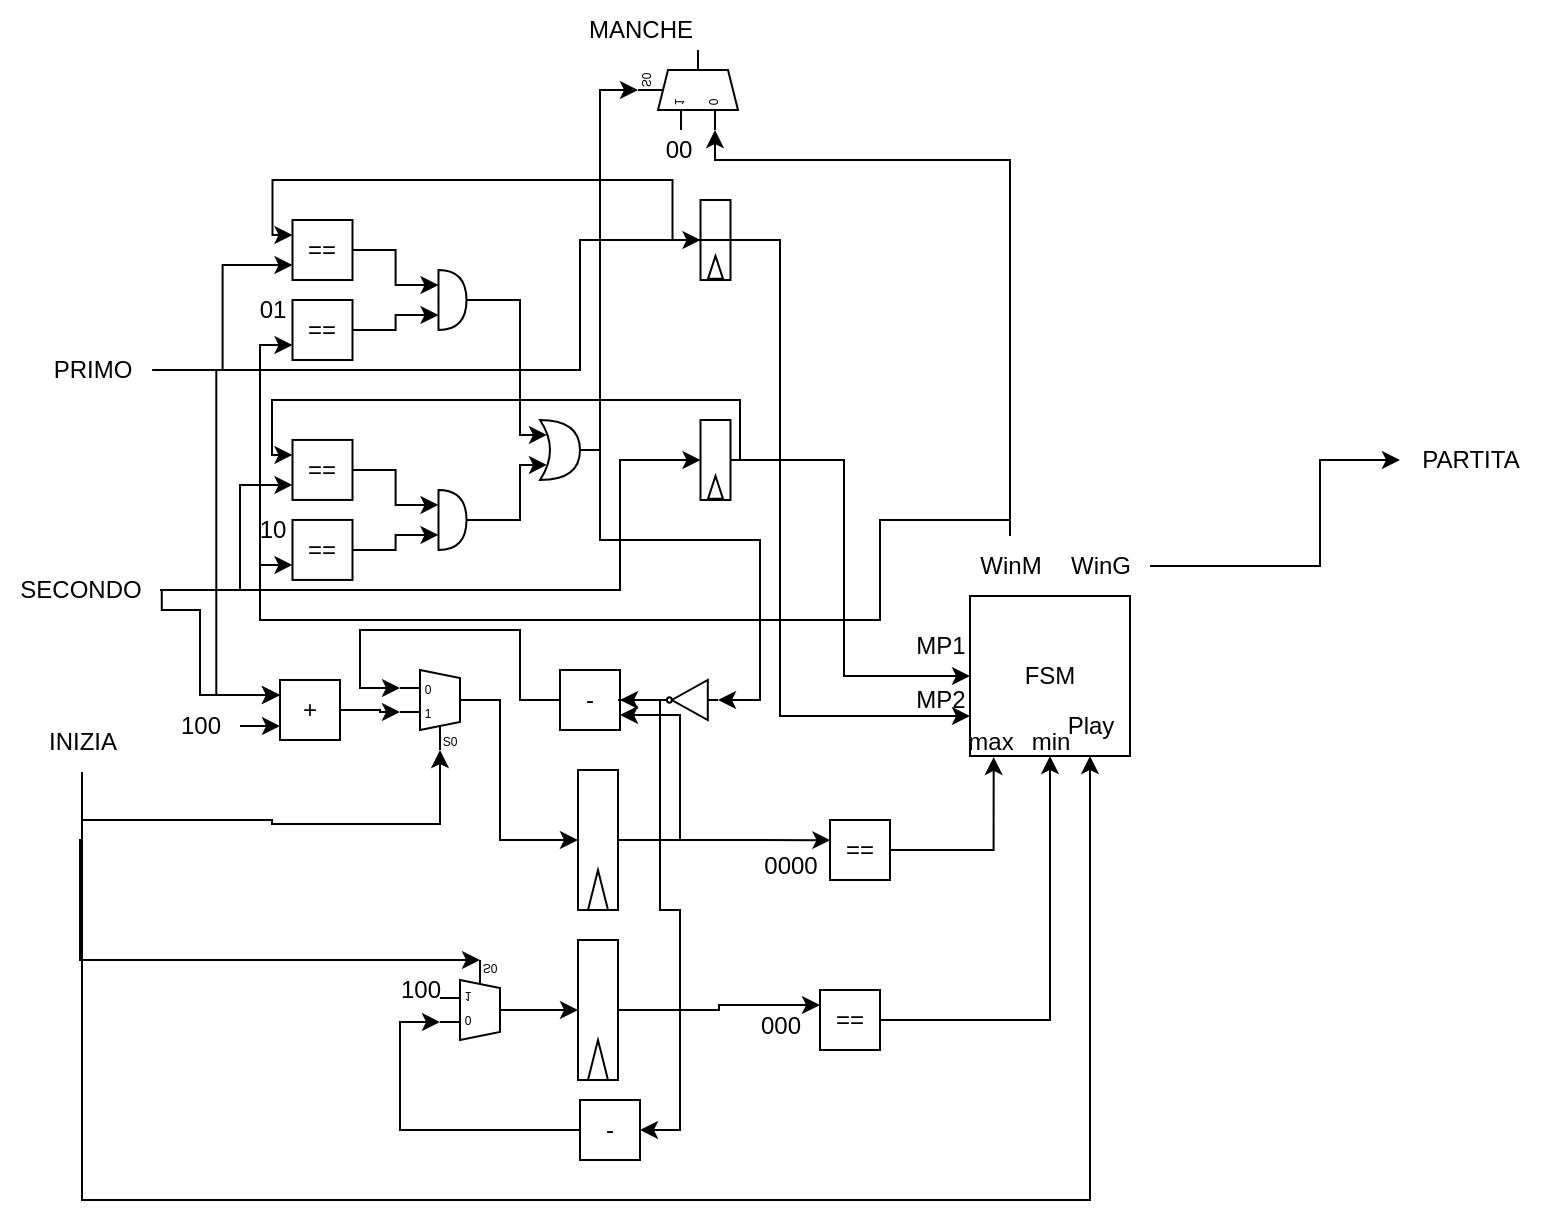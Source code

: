 <mxfile version="23.0.2" type="device">
  <diagram name="Page-1" id="hSZAetTDPi6Qr5ROreP3">
    <mxGraphModel dx="1290" dy="1679" grid="1" gridSize="10" guides="1" tooltips="1" connect="1" arrows="1" fold="1" page="1" pageScale="1" pageWidth="850" pageHeight="1100" math="0" shadow="0">
      <root>
        <mxCell id="0" />
        <mxCell id="1" parent="0" />
        <mxCell id="OSPDqyf8ThntLsDAShfc-1" value="FSM" style="whiteSpace=wrap;html=1;aspect=fixed;" vertex="1" parent="1">
          <mxGeometry x="495" y="238" width="80" height="80" as="geometry" />
        </mxCell>
        <mxCell id="OSPDqyf8ThntLsDAShfc-113" style="edgeStyle=orthogonalEdgeStyle;rounded=0;orthogonalLoop=1;jettySize=auto;html=1;entryX=0.75;entryY=1;entryDx=0;entryDy=0;" edge="1" parent="1" source="OSPDqyf8ThntLsDAShfc-9" target="OSPDqyf8ThntLsDAShfc-1">
          <mxGeometry relative="1" as="geometry">
            <mxPoint x="480" y="340" as="targetPoint" />
            <Array as="points">
              <mxPoint x="51" y="540" />
              <mxPoint x="555" y="540" />
            </Array>
          </mxGeometry>
        </mxCell>
        <mxCell id="OSPDqyf8ThntLsDAShfc-136" style="edgeStyle=orthogonalEdgeStyle;rounded=0;orthogonalLoop=1;jettySize=auto;html=1;entryX=0.25;entryY=1;entryDx=10;entryDy=0;entryPerimeter=0;" edge="1" parent="1" source="OSPDqyf8ThntLsDAShfc-9" target="OSPDqyf8ThntLsDAShfc-137">
          <mxGeometry relative="1" as="geometry">
            <mxPoint x="240" y="415" as="targetPoint" />
            <Array as="points">
              <mxPoint x="51" y="360" />
              <mxPoint x="50" y="360" />
              <mxPoint x="50" y="420" />
            </Array>
          </mxGeometry>
        </mxCell>
        <mxCell id="OSPDqyf8ThntLsDAShfc-9" value="INIZIA" style="text;html=1;align=center;verticalAlign=middle;resizable=0;points=[];autosize=1;strokeColor=none;fillColor=none;" vertex="1" parent="1">
          <mxGeometry x="21" y="296" width="60" height="30" as="geometry" />
        </mxCell>
        <mxCell id="OSPDqyf8ThntLsDAShfc-15" value="PARTITA" style="text;html=1;align=center;verticalAlign=middle;resizable=0;points=[];autosize=1;strokeColor=none;fillColor=none;" vertex="1" parent="1">
          <mxGeometry x="710" y="155" width="70" height="30" as="geometry" />
        </mxCell>
        <mxCell id="OSPDqyf8ThntLsDAShfc-24" value="" style="group;rotation=-90;" vertex="1" connectable="0" parent="1">
          <mxGeometry x="274" y="350" width="70" height="20" as="geometry" />
        </mxCell>
        <mxCell id="OSPDqyf8ThntLsDAShfc-22" value="" style="rounded=0;whiteSpace=wrap;html=1;rotation=-90;" vertex="1" parent="OSPDqyf8ThntLsDAShfc-24">
          <mxGeometry width="70" height="20" as="geometry" />
        </mxCell>
        <mxCell id="OSPDqyf8ThntLsDAShfc-23" value="" style="triangle;whiteSpace=wrap;html=1;rotation=-90;" vertex="1" parent="OSPDqyf8ThntLsDAShfc-24">
          <mxGeometry x="25" y="30" width="20" height="10" as="geometry" />
        </mxCell>
        <mxCell id="OSPDqyf8ThntLsDAShfc-52" style="edgeStyle=orthogonalEdgeStyle;rounded=0;orthogonalLoop=1;jettySize=auto;html=1;exitX=1;exitY=0.5;exitDx=0;exitDy=-5;exitPerimeter=0;entryX=0.5;entryY=0;entryDx=0;entryDy=0;" edge="1" parent="1" source="OSPDqyf8ThntLsDAShfc-53" target="OSPDqyf8ThntLsDAShfc-22">
          <mxGeometry relative="1" as="geometry">
            <mxPoint x="250" y="303.5" as="sourcePoint" />
            <Array as="points">
              <mxPoint x="260" y="290" />
              <mxPoint x="260" y="360" />
            </Array>
          </mxGeometry>
        </mxCell>
        <mxCell id="OSPDqyf8ThntLsDAShfc-35" value="+" style="whiteSpace=wrap;html=1;aspect=fixed;" vertex="1" parent="1">
          <mxGeometry x="150" y="280" width="30" height="30" as="geometry" />
        </mxCell>
        <mxCell id="OSPDqyf8ThntLsDAShfc-47" style="edgeStyle=orthogonalEdgeStyle;rounded=0;orthogonalLoop=1;jettySize=auto;html=1;entryX=0;entryY=0.25;entryDx=0;entryDy=0;exitX=1.011;exitY=0.513;exitDx=0;exitDy=0;exitPerimeter=0;" edge="1" parent="1" source="OSPDqyf8ThntLsDAShfc-41" target="OSPDqyf8ThntLsDAShfc-35">
          <mxGeometry relative="1" as="geometry">
            <Array as="points">
              <mxPoint x="91" y="245" />
              <mxPoint x="110" y="245" />
              <mxPoint x="110" y="288" />
            </Array>
          </mxGeometry>
        </mxCell>
        <mxCell id="OSPDqyf8ThntLsDAShfc-72" style="edgeStyle=orthogonalEdgeStyle;rounded=0;orthogonalLoop=1;jettySize=auto;html=1;entryX=0.5;entryY=0;entryDx=0;entryDy=0;" edge="1" parent="1" source="OSPDqyf8ThntLsDAShfc-41" target="OSPDqyf8ThntLsDAShfc-90">
          <mxGeometry relative="1" as="geometry">
            <mxPoint x="200.005" y="235" as="targetPoint" />
            <Array as="points">
              <mxPoint x="320" y="235" />
              <mxPoint x="320" y="170" />
            </Array>
          </mxGeometry>
        </mxCell>
        <mxCell id="OSPDqyf8ThntLsDAShfc-106" style="edgeStyle=orthogonalEdgeStyle;rounded=0;orthogonalLoop=1;jettySize=auto;html=1;entryX=0;entryY=0.75;entryDx=0;entryDy=0;" edge="1" parent="1" source="OSPDqyf8ThntLsDAShfc-41" target="OSPDqyf8ThntLsDAShfc-93">
          <mxGeometry relative="1" as="geometry">
            <Array as="points">
              <mxPoint x="130" y="235" />
              <mxPoint x="130" y="183" />
            </Array>
          </mxGeometry>
        </mxCell>
        <mxCell id="OSPDqyf8ThntLsDAShfc-41" value="SECONDO" style="text;html=1;align=center;verticalAlign=middle;resizable=0;points=[];autosize=1;strokeColor=none;fillColor=none;" vertex="1" parent="1">
          <mxGeometry x="10" y="220" width="80" height="30" as="geometry" />
        </mxCell>
        <mxCell id="OSPDqyf8ThntLsDAShfc-44" style="edgeStyle=orthogonalEdgeStyle;rounded=0;orthogonalLoop=1;jettySize=auto;html=1;entryX=0;entryY=0.25;entryDx=0;entryDy=0;" edge="1" parent="1" source="OSPDqyf8ThntLsDAShfc-42" target="OSPDqyf8ThntLsDAShfc-35">
          <mxGeometry relative="1" as="geometry" />
        </mxCell>
        <mxCell id="OSPDqyf8ThntLsDAShfc-71" style="edgeStyle=orthogonalEdgeStyle;rounded=0;orthogonalLoop=1;jettySize=auto;html=1;entryX=0;entryY=0.75;entryDx=0;entryDy=0;" edge="1" parent="1" source="OSPDqyf8ThntLsDAShfc-42" target="OSPDqyf8ThntLsDAShfc-75">
          <mxGeometry relative="1" as="geometry">
            <mxPoint x="176.25" y="115" as="targetPoint" />
          </mxGeometry>
        </mxCell>
        <mxCell id="OSPDqyf8ThntLsDAShfc-86" style="edgeStyle=orthogonalEdgeStyle;rounded=0;orthogonalLoop=1;jettySize=auto;html=1;entryX=0.5;entryY=0;entryDx=0;entryDy=0;" edge="1" parent="1" source="OSPDqyf8ThntLsDAShfc-42" target="OSPDqyf8ThntLsDAShfc-65">
          <mxGeometry relative="1" as="geometry">
            <Array as="points">
              <mxPoint x="300" y="125" />
              <mxPoint x="300" y="60" />
            </Array>
          </mxGeometry>
        </mxCell>
        <mxCell id="OSPDqyf8ThntLsDAShfc-42" value="PRIMO" style="text;html=1;align=center;verticalAlign=middle;resizable=0;points=[];autosize=1;strokeColor=none;fillColor=none;" vertex="1" parent="1">
          <mxGeometry x="26.25" y="110" width="60" height="30" as="geometry" />
        </mxCell>
        <mxCell id="OSPDqyf8ThntLsDAShfc-48" style="edgeStyle=orthogonalEdgeStyle;rounded=0;orthogonalLoop=1;jettySize=auto;html=1;entryX=0.25;entryY=1;entryDx=10;entryDy=0;entryPerimeter=0;" edge="1" parent="1" source="OSPDqyf8ThntLsDAShfc-9" target="OSPDqyf8ThntLsDAShfc-53">
          <mxGeometry relative="1" as="geometry">
            <mxPoint x="230" y="325" as="targetPoint" />
            <Array as="points">
              <mxPoint x="51" y="350" />
              <mxPoint x="146" y="350" />
              <mxPoint x="146" y="352" />
              <mxPoint x="230" y="352" />
            </Array>
          </mxGeometry>
        </mxCell>
        <mxCell id="OSPDqyf8ThntLsDAShfc-50" style="edgeStyle=orthogonalEdgeStyle;rounded=0;orthogonalLoop=1;jettySize=auto;html=1;entryX=0;entryY=0.75;entryDx=0;entryDy=0;" edge="1" parent="1" source="OSPDqyf8ThntLsDAShfc-49" target="OSPDqyf8ThntLsDAShfc-35">
          <mxGeometry relative="1" as="geometry" />
        </mxCell>
        <mxCell id="OSPDqyf8ThntLsDAShfc-49" value="100" style="text;html=1;align=center;verticalAlign=middle;resizable=0;points=[];autosize=1;strokeColor=none;fillColor=none;" vertex="1" parent="1">
          <mxGeometry x="90" y="288" width="40" height="30" as="geometry" />
        </mxCell>
        <mxCell id="OSPDqyf8ThntLsDAShfc-51" style="edgeStyle=orthogonalEdgeStyle;rounded=0;orthogonalLoop=1;jettySize=auto;html=1;entryX=0;entryY=0.45;entryDx=0;entryDy=3;entryPerimeter=0;" edge="1" parent="1" source="OSPDqyf8ThntLsDAShfc-35" target="OSPDqyf8ThntLsDAShfc-53">
          <mxGeometry relative="1" as="geometry">
            <mxPoint x="210" y="295" as="targetPoint" />
          </mxGeometry>
        </mxCell>
        <mxCell id="OSPDqyf8ThntLsDAShfc-53" value="" style="shadow=0;dashed=0;align=center;html=1;strokeWidth=1;shape=mxgraph.electrical.abstract.mux2;whiteSpace=wrap;" vertex="1" parent="1">
          <mxGeometry x="210" y="275" width="40" height="40" as="geometry" />
        </mxCell>
        <mxCell id="OSPDqyf8ThntLsDAShfc-64" value="" style="group" vertex="1" connectable="0" parent="1">
          <mxGeometry x="360.255" y="40" width="29.995" height="40" as="geometry" />
        </mxCell>
        <mxCell id="OSPDqyf8ThntLsDAShfc-65" value="" style="rounded=0;whiteSpace=wrap;html=1;rotation=-90;" vertex="1" parent="OSPDqyf8ThntLsDAShfc-64">
          <mxGeometry x="-12.5" y="12.5" width="40" height="15" as="geometry" />
        </mxCell>
        <mxCell id="OSPDqyf8ThntLsDAShfc-66" value="" style="triangle;whiteSpace=wrap;html=1;rotation=-90;" vertex="1" parent="OSPDqyf8ThntLsDAShfc-64">
          <mxGeometry x="1.786" y="29.95" width="11.429" height="7.5" as="geometry" />
        </mxCell>
        <mxCell id="OSPDqyf8ThntLsDAShfc-108" style="edgeStyle=orthogonalEdgeStyle;rounded=0;orthogonalLoop=1;jettySize=auto;html=1;entryX=0;entryY=0.75;entryDx=0;entryDy=0;" edge="1" parent="1" source="OSPDqyf8ThntLsDAShfc-69" target="OSPDqyf8ThntLsDAShfc-94">
          <mxGeometry relative="1" as="geometry">
            <mxPoint x="140" y="250" as="targetPoint" />
            <Array as="points">
              <mxPoint x="515" y="200" />
              <mxPoint x="450" y="200" />
              <mxPoint x="450" y="250" />
              <mxPoint x="140" y="250" />
              <mxPoint x="140" y="223" />
            </Array>
          </mxGeometry>
        </mxCell>
        <mxCell id="OSPDqyf8ThntLsDAShfc-109" style="edgeStyle=orthogonalEdgeStyle;rounded=0;orthogonalLoop=1;jettySize=auto;html=1;entryX=0;entryY=0.75;entryDx=0;entryDy=0;" edge="1" parent="1" source="OSPDqyf8ThntLsDAShfc-69" target="OSPDqyf8ThntLsDAShfc-76">
          <mxGeometry relative="1" as="geometry">
            <Array as="points">
              <mxPoint x="515" y="200" />
              <mxPoint x="450" y="200" />
              <mxPoint x="450" y="250" />
              <mxPoint x="140" y="250" />
              <mxPoint x="140" y="113" />
            </Array>
          </mxGeometry>
        </mxCell>
        <mxCell id="OSPDqyf8ThntLsDAShfc-160" style="edgeStyle=orthogonalEdgeStyle;rounded=0;orthogonalLoop=1;jettySize=auto;html=1;entryX=0;entryY=0.17;entryDx=0;entryDy=3;entryPerimeter=0;" edge="1" parent="1" source="OSPDqyf8ThntLsDAShfc-69" target="OSPDqyf8ThntLsDAShfc-84">
          <mxGeometry relative="1" as="geometry">
            <mxPoint x="515" y="25" as="targetPoint" />
            <Array as="points">
              <mxPoint x="515" y="20" />
              <mxPoint x="368" y="20" />
            </Array>
          </mxGeometry>
        </mxCell>
        <mxCell id="OSPDqyf8ThntLsDAShfc-69" value="WinM" style="text;html=1;align=center;verticalAlign=middle;resizable=0;points=[];autosize=1;strokeColor=none;fillColor=none;" vertex="1" parent="1">
          <mxGeometry x="490" y="208" width="50" height="30" as="geometry" />
        </mxCell>
        <mxCell id="OSPDqyf8ThntLsDAShfc-74" style="edgeStyle=orthogonalEdgeStyle;rounded=0;orthogonalLoop=1;jettySize=auto;html=1;entryX=0;entryY=0.25;entryDx=0;entryDy=0;exitX=0.5;exitY=1;exitDx=0;exitDy=0;" edge="1" parent="1" source="OSPDqyf8ThntLsDAShfc-65" target="OSPDqyf8ThntLsDAShfc-75">
          <mxGeometry relative="1" as="geometry">
            <mxPoint x="246.25" y="60" as="sourcePoint" />
            <mxPoint x="136.25" y="50" as="targetPoint" />
            <Array as="points">
              <mxPoint x="346.25" y="60" />
              <mxPoint x="346.25" y="30" />
              <mxPoint x="146.25" y="30" />
              <mxPoint x="146.25" y="58" />
            </Array>
          </mxGeometry>
        </mxCell>
        <mxCell id="OSPDqyf8ThntLsDAShfc-75" value="==" style="whiteSpace=wrap;html=1;aspect=fixed;" vertex="1" parent="1">
          <mxGeometry x="156.25" y="50" width="30" height="30" as="geometry" />
        </mxCell>
        <mxCell id="OSPDqyf8ThntLsDAShfc-76" value="==" style="whiteSpace=wrap;html=1;aspect=fixed;" vertex="1" parent="1">
          <mxGeometry x="156.25" y="90" width="30" height="30" as="geometry" />
        </mxCell>
        <mxCell id="OSPDqyf8ThntLsDAShfc-77" value="01&lt;br&gt;" style="text;html=1;align=center;verticalAlign=middle;resizable=0;points=[];autosize=1;strokeColor=none;fillColor=none;" vertex="1" parent="1">
          <mxGeometry x="126.25" y="80" width="40" height="30" as="geometry" />
        </mxCell>
        <mxCell id="OSPDqyf8ThntLsDAShfc-78" value="" style="shape=or;whiteSpace=wrap;html=1;" vertex="1" parent="1">
          <mxGeometry x="229.25" y="75" width="14" height="30" as="geometry" />
        </mxCell>
        <mxCell id="OSPDqyf8ThntLsDAShfc-79" style="edgeStyle=orthogonalEdgeStyle;rounded=0;orthogonalLoop=1;jettySize=auto;html=1;entryX=0;entryY=0.25;entryDx=0;entryDy=0;entryPerimeter=0;" edge="1" parent="1" source="OSPDqyf8ThntLsDAShfc-75" target="OSPDqyf8ThntLsDAShfc-78">
          <mxGeometry relative="1" as="geometry" />
        </mxCell>
        <mxCell id="OSPDqyf8ThntLsDAShfc-80" style="edgeStyle=orthogonalEdgeStyle;rounded=0;orthogonalLoop=1;jettySize=auto;html=1;entryX=0;entryY=0.75;entryDx=0;entryDy=0;entryPerimeter=0;" edge="1" parent="1" source="OSPDqyf8ThntLsDAShfc-76" target="OSPDqyf8ThntLsDAShfc-78">
          <mxGeometry relative="1" as="geometry" />
        </mxCell>
        <mxCell id="OSPDqyf8ThntLsDAShfc-83" value="MANCHE" style="text;html=1;align=center;verticalAlign=middle;resizable=0;points=[];autosize=1;strokeColor=none;fillColor=none;" vertex="1" parent="1">
          <mxGeometry x="290" y="-60" width="80" height="30" as="geometry" />
        </mxCell>
        <mxCell id="OSPDqyf8ThntLsDAShfc-84" value="" style="shadow=0;dashed=0;align=center;html=1;strokeWidth=1;shape=mxgraph.electrical.abstract.mux2;whiteSpace=wrap;rotation=-90;flipH=0;flipV=1;" vertex="1" parent="1">
          <mxGeometry x="334" y="-40" width="40" height="50" as="geometry" />
        </mxCell>
        <mxCell id="OSPDqyf8ThntLsDAShfc-85" value="00" style="text;html=1;align=center;verticalAlign=middle;resizable=0;points=[];autosize=1;strokeColor=none;fillColor=none;" vertex="1" parent="1">
          <mxGeometry x="329" width="40" height="30" as="geometry" />
        </mxCell>
        <mxCell id="OSPDqyf8ThntLsDAShfc-88" style="edgeStyle=orthogonalEdgeStyle;rounded=0;orthogonalLoop=1;jettySize=auto;html=1;entryX=0;entryY=0.75;entryDx=0;entryDy=0;" edge="1" parent="1" source="OSPDqyf8ThntLsDAShfc-65" target="OSPDqyf8ThntLsDAShfc-1">
          <mxGeometry relative="1" as="geometry">
            <mxPoint x="400" y="290" as="targetPoint" />
            <Array as="points">
              <mxPoint x="400" y="60" />
              <mxPoint x="400" y="298" />
            </Array>
          </mxGeometry>
        </mxCell>
        <mxCell id="OSPDqyf8ThntLsDAShfc-89" value="" style="group" vertex="1" connectable="0" parent="1">
          <mxGeometry x="360.255" y="150" width="29.995" height="40" as="geometry" />
        </mxCell>
        <mxCell id="OSPDqyf8ThntLsDAShfc-90" value="" style="rounded=0;whiteSpace=wrap;html=1;rotation=-90;" vertex="1" parent="OSPDqyf8ThntLsDAShfc-89">
          <mxGeometry x="-12.5" y="12.5" width="40" height="15" as="geometry" />
        </mxCell>
        <mxCell id="OSPDqyf8ThntLsDAShfc-91" value="" style="triangle;whiteSpace=wrap;html=1;rotation=-90;" vertex="1" parent="OSPDqyf8ThntLsDAShfc-89">
          <mxGeometry x="1.786" y="29.95" width="11.429" height="7.5" as="geometry" />
        </mxCell>
        <mxCell id="OSPDqyf8ThntLsDAShfc-92" style="edgeStyle=orthogonalEdgeStyle;rounded=0;orthogonalLoop=1;jettySize=auto;html=1;entryX=0;entryY=0.25;entryDx=0;entryDy=0;exitX=0.5;exitY=1;exitDx=0;exitDy=0;" edge="1" parent="1" source="OSPDqyf8ThntLsDAShfc-90" target="OSPDqyf8ThntLsDAShfc-93">
          <mxGeometry relative="1" as="geometry">
            <mxPoint x="246.25" y="169.97" as="sourcePoint" />
            <mxPoint x="136.25" y="159.97" as="targetPoint" />
            <Array as="points">
              <mxPoint x="380" y="170" />
              <mxPoint x="380" y="140" />
              <mxPoint x="146" y="140" />
              <mxPoint x="146" y="168" />
            </Array>
          </mxGeometry>
        </mxCell>
        <mxCell id="OSPDqyf8ThntLsDAShfc-93" value="==" style="whiteSpace=wrap;html=1;aspect=fixed;" vertex="1" parent="1">
          <mxGeometry x="156.25" y="159.97" width="30" height="30" as="geometry" />
        </mxCell>
        <mxCell id="OSPDqyf8ThntLsDAShfc-94" value="==" style="whiteSpace=wrap;html=1;aspect=fixed;" vertex="1" parent="1">
          <mxGeometry x="156.25" y="199.97" width="30" height="30" as="geometry" />
        </mxCell>
        <mxCell id="OSPDqyf8ThntLsDAShfc-95" value="10" style="text;html=1;align=center;verticalAlign=middle;resizable=0;points=[];autosize=1;strokeColor=none;fillColor=none;" vertex="1" parent="1">
          <mxGeometry x="126.25" y="189.97" width="40" height="30" as="geometry" />
        </mxCell>
        <mxCell id="OSPDqyf8ThntLsDAShfc-101" style="edgeStyle=orthogonalEdgeStyle;rounded=0;orthogonalLoop=1;jettySize=auto;html=1;entryX=0.175;entryY=0.75;entryDx=0;entryDy=0;entryPerimeter=0;" edge="1" parent="1" source="OSPDqyf8ThntLsDAShfc-96" target="OSPDqyf8ThntLsDAShfc-102">
          <mxGeometry relative="1" as="geometry">
            <mxPoint x="270.029" y="105" as="targetPoint" />
            <Array as="points">
              <mxPoint x="270" y="200" />
              <mxPoint x="270" y="173" />
            </Array>
          </mxGeometry>
        </mxCell>
        <mxCell id="OSPDqyf8ThntLsDAShfc-96" value="" style="shape=or;whiteSpace=wrap;html=1;" vertex="1" parent="1">
          <mxGeometry x="229.25" y="184.97" width="14" height="30" as="geometry" />
        </mxCell>
        <mxCell id="OSPDqyf8ThntLsDAShfc-97" style="edgeStyle=orthogonalEdgeStyle;rounded=0;orthogonalLoop=1;jettySize=auto;html=1;entryX=0;entryY=0.25;entryDx=0;entryDy=0;entryPerimeter=0;" edge="1" parent="1" source="OSPDqyf8ThntLsDAShfc-93" target="OSPDqyf8ThntLsDAShfc-96">
          <mxGeometry relative="1" as="geometry" />
        </mxCell>
        <mxCell id="OSPDqyf8ThntLsDAShfc-98" style="edgeStyle=orthogonalEdgeStyle;rounded=0;orthogonalLoop=1;jettySize=auto;html=1;entryX=0;entryY=0.75;entryDx=0;entryDy=0;entryPerimeter=0;" edge="1" parent="1" source="OSPDqyf8ThntLsDAShfc-94" target="OSPDqyf8ThntLsDAShfc-96">
          <mxGeometry relative="1" as="geometry" />
        </mxCell>
        <mxCell id="OSPDqyf8ThntLsDAShfc-99" style="edgeStyle=orthogonalEdgeStyle;rounded=0;orthogonalLoop=1;jettySize=auto;html=1;entryX=0;entryY=0.5;entryDx=0;entryDy=0;" edge="1" parent="1" source="OSPDqyf8ThntLsDAShfc-90" target="OSPDqyf8ThntLsDAShfc-1">
          <mxGeometry relative="1" as="geometry">
            <mxPoint x="380" y="270" as="targetPoint" />
            <Array as="points">
              <mxPoint x="432" y="170" />
              <mxPoint x="432" y="278" />
            </Array>
          </mxGeometry>
        </mxCell>
        <mxCell id="OSPDqyf8ThntLsDAShfc-104" style="edgeStyle=orthogonalEdgeStyle;rounded=0;orthogonalLoop=1;jettySize=auto;html=1;entryX=0.175;entryY=0.25;entryDx=0;entryDy=0;entryPerimeter=0;" edge="1" parent="1" source="OSPDqyf8ThntLsDAShfc-78" target="OSPDqyf8ThntLsDAShfc-102">
          <mxGeometry relative="1" as="geometry">
            <Array as="points">
              <mxPoint x="270" y="90" />
              <mxPoint x="270" y="158" />
            </Array>
          </mxGeometry>
        </mxCell>
        <mxCell id="OSPDqyf8ThntLsDAShfc-105" style="edgeStyle=orthogonalEdgeStyle;rounded=0;orthogonalLoop=1;jettySize=auto;html=1;entryX=0.25;entryY=1;entryDx=10;entryDy=0;entryPerimeter=0;exitX=1;exitY=0.5;exitDx=0;exitDy=0;exitPerimeter=0;" edge="1" parent="1" source="OSPDqyf8ThntLsDAShfc-102" target="OSPDqyf8ThntLsDAShfc-84">
          <mxGeometry relative="1" as="geometry">
            <mxPoint x="310" y="147.47" as="sourcePoint" />
            <Array as="points">
              <mxPoint x="310" y="165" />
              <mxPoint x="310" y="-15" />
            </Array>
          </mxGeometry>
        </mxCell>
        <mxCell id="OSPDqyf8ThntLsDAShfc-110" value="MP1" style="text;html=1;align=center;verticalAlign=middle;resizable=0;points=[];autosize=1;strokeColor=none;fillColor=none;" vertex="1" parent="1">
          <mxGeometry x="455" y="248" width="50" height="30" as="geometry" />
        </mxCell>
        <mxCell id="OSPDqyf8ThntLsDAShfc-111" value="MP2" style="text;html=1;align=center;verticalAlign=middle;resizable=0;points=[];autosize=1;strokeColor=none;fillColor=none;" vertex="1" parent="1">
          <mxGeometry x="455" y="275" width="50" height="30" as="geometry" />
        </mxCell>
        <mxCell id="OSPDqyf8ThntLsDAShfc-114" value="Play" style="text;html=1;align=center;verticalAlign=middle;resizable=0;points=[];autosize=1;strokeColor=none;fillColor=none;" vertex="1" parent="1">
          <mxGeometry x="530" y="288" width="50" height="30" as="geometry" />
        </mxCell>
        <mxCell id="OSPDqyf8ThntLsDAShfc-120" style="edgeStyle=orthogonalEdgeStyle;rounded=0;orthogonalLoop=1;jettySize=auto;html=1;entryX=0;entryY=0.5;entryDx=0;entryDy=0;entryPerimeter=0;" edge="1" parent="1" source="OSPDqyf8ThntLsDAShfc-102" target="OSPDqyf8ThntLsDAShfc-124">
          <mxGeometry relative="1" as="geometry">
            <mxPoint x="330" y="280" as="targetPoint" />
            <Array as="points">
              <mxPoint x="310" y="165" />
              <mxPoint x="310" y="210" />
              <mxPoint x="390" y="210" />
              <mxPoint x="390" y="290" />
            </Array>
          </mxGeometry>
        </mxCell>
        <mxCell id="OSPDqyf8ThntLsDAShfc-102" value="" style="shape=xor;whiteSpace=wrap;html=1;rotation=0;" vertex="1" parent="1">
          <mxGeometry x="280" y="149.97" width="20" height="30" as="geometry" />
        </mxCell>
        <mxCell id="OSPDqyf8ThntLsDAShfc-121" value="-" style="whiteSpace=wrap;html=1;aspect=fixed;" vertex="1" parent="1">
          <mxGeometry x="290" y="275" width="30" height="30" as="geometry" />
        </mxCell>
        <mxCell id="OSPDqyf8ThntLsDAShfc-127" style="edgeStyle=orthogonalEdgeStyle;rounded=0;orthogonalLoop=1;jettySize=auto;html=1;entryX=1;entryY=0.5;entryDx=0;entryDy=0;" edge="1" parent="1" source="OSPDqyf8ThntLsDAShfc-124" target="OSPDqyf8ThntLsDAShfc-121">
          <mxGeometry relative="1" as="geometry" />
        </mxCell>
        <mxCell id="OSPDqyf8ThntLsDAShfc-143" style="edgeStyle=orthogonalEdgeStyle;rounded=0;orthogonalLoop=1;jettySize=auto;html=1;entryX=1;entryY=0.5;entryDx=0;entryDy=0;exitX=1;exitY=0.5;exitDx=0;exitDy=0;exitPerimeter=0;" edge="1" parent="1" source="OSPDqyf8ThntLsDAShfc-124" target="OSPDqyf8ThntLsDAShfc-139">
          <mxGeometry relative="1" as="geometry">
            <Array as="points">
              <mxPoint x="340" y="290" />
              <mxPoint x="340" y="395" />
              <mxPoint x="350" y="395" />
              <mxPoint x="350" y="505" />
            </Array>
          </mxGeometry>
        </mxCell>
        <mxCell id="OSPDqyf8ThntLsDAShfc-124" value="" style="verticalLabelPosition=bottom;shadow=0;dashed=0;align=center;html=1;verticalAlign=top;shape=mxgraph.electrical.logic_gates.inverter_2;rotation=-180;" vertex="1" parent="1">
          <mxGeometry x="339" y="280" width="30" height="20" as="geometry" />
        </mxCell>
        <mxCell id="OSPDqyf8ThntLsDAShfc-128" style="edgeStyle=orthogonalEdgeStyle;rounded=0;orthogonalLoop=1;jettySize=auto;html=1;entryX=1;entryY=0.75;entryDx=0;entryDy=0;" edge="1" parent="1" source="OSPDqyf8ThntLsDAShfc-22" target="OSPDqyf8ThntLsDAShfc-121">
          <mxGeometry relative="1" as="geometry">
            <Array as="points">
              <mxPoint x="350" y="360" />
              <mxPoint x="350" y="298" />
            </Array>
          </mxGeometry>
        </mxCell>
        <mxCell id="OSPDqyf8ThntLsDAShfc-129" style="edgeStyle=orthogonalEdgeStyle;rounded=0;orthogonalLoop=1;jettySize=auto;html=1;entryX=0;entryY=0.15;entryDx=0;entryDy=3;entryPerimeter=0;" edge="1" parent="1" source="OSPDqyf8ThntLsDAShfc-121" target="OSPDqyf8ThntLsDAShfc-53">
          <mxGeometry relative="1" as="geometry" />
        </mxCell>
        <mxCell id="OSPDqyf8ThntLsDAShfc-131" style="edgeStyle=orthogonalEdgeStyle;rounded=0;orthogonalLoop=1;jettySize=auto;html=1;entryX=0.007;entryY=0.336;entryDx=0;entryDy=0;entryPerimeter=0;" edge="1" parent="1" source="OSPDqyf8ThntLsDAShfc-22" target="OSPDqyf8ThntLsDAShfc-154">
          <mxGeometry relative="1" as="geometry">
            <mxPoint x="400" y="360" as="targetPoint" />
          </mxGeometry>
        </mxCell>
        <mxCell id="OSPDqyf8ThntLsDAShfc-132" value="" style="group;rotation=-90;" vertex="1" connectable="0" parent="1">
          <mxGeometry x="274" y="435" width="70" height="20" as="geometry" />
        </mxCell>
        <mxCell id="OSPDqyf8ThntLsDAShfc-133" value="" style="rounded=0;whiteSpace=wrap;html=1;rotation=-90;" vertex="1" parent="OSPDqyf8ThntLsDAShfc-132">
          <mxGeometry width="70" height="20" as="geometry" />
        </mxCell>
        <mxCell id="OSPDqyf8ThntLsDAShfc-134" value="" style="triangle;whiteSpace=wrap;html=1;rotation=-90;" vertex="1" parent="OSPDqyf8ThntLsDAShfc-132">
          <mxGeometry x="25" y="30" width="20" height="10" as="geometry" />
        </mxCell>
        <mxCell id="OSPDqyf8ThntLsDAShfc-142" style="edgeStyle=orthogonalEdgeStyle;rounded=0;orthogonalLoop=1;jettySize=auto;html=1;exitX=1;exitY=0.5;exitDx=0;exitDy=-5;exitPerimeter=0;entryX=0.5;entryY=0;entryDx=0;entryDy=0;" edge="1" parent="1" source="OSPDqyf8ThntLsDAShfc-137" target="OSPDqyf8ThntLsDAShfc-133">
          <mxGeometry relative="1" as="geometry">
            <Array as="points">
              <mxPoint x="295" y="445" />
            </Array>
          </mxGeometry>
        </mxCell>
        <mxCell id="OSPDqyf8ThntLsDAShfc-137" value="" style="shadow=0;dashed=0;align=center;html=1;strokeWidth=1;shape=mxgraph.electrical.abstract.mux2;whiteSpace=wrap;flipV=1;" vertex="1" parent="1">
          <mxGeometry x="230" y="420" width="40" height="40" as="geometry" />
        </mxCell>
        <mxCell id="OSPDqyf8ThntLsDAShfc-138" value="100" style="text;html=1;align=center;verticalAlign=middle;resizable=0;points=[];autosize=1;strokeColor=none;fillColor=none;" vertex="1" parent="1">
          <mxGeometry x="200" y="420" width="40" height="30" as="geometry" />
        </mxCell>
        <mxCell id="OSPDqyf8ThntLsDAShfc-141" style="edgeStyle=orthogonalEdgeStyle;rounded=0;orthogonalLoop=1;jettySize=auto;html=1;entryX=0;entryY=0.15;entryDx=0;entryDy=3;entryPerimeter=0;" edge="1" parent="1" source="OSPDqyf8ThntLsDAShfc-139" target="OSPDqyf8ThntLsDAShfc-137">
          <mxGeometry relative="1" as="geometry">
            <Array as="points">
              <mxPoint x="210" y="505" />
              <mxPoint x="210" y="451" />
            </Array>
          </mxGeometry>
        </mxCell>
        <mxCell id="OSPDqyf8ThntLsDAShfc-139" value="-" style="whiteSpace=wrap;html=1;aspect=fixed;" vertex="1" parent="1">
          <mxGeometry x="300" y="490" width="30" height="30" as="geometry" />
        </mxCell>
        <mxCell id="OSPDqyf8ThntLsDAShfc-145" style="edgeStyle=orthogonalEdgeStyle;rounded=0;orthogonalLoop=1;jettySize=auto;html=1;entryX=0;entryY=0.25;entryDx=0;entryDy=0;" edge="1" parent="1" source="OSPDqyf8ThntLsDAShfc-133" target="OSPDqyf8ThntLsDAShfc-146">
          <mxGeometry relative="1" as="geometry">
            <mxPoint x="400" y="445" as="targetPoint" />
          </mxGeometry>
        </mxCell>
        <mxCell id="OSPDqyf8ThntLsDAShfc-146" value="==" style="whiteSpace=wrap;html=1;aspect=fixed;" vertex="1" parent="1">
          <mxGeometry x="420" y="435" width="30" height="30" as="geometry" />
        </mxCell>
        <mxCell id="OSPDqyf8ThntLsDAShfc-147" value="000" style="text;html=1;align=center;verticalAlign=middle;resizable=0;points=[];autosize=1;strokeColor=none;fillColor=none;" vertex="1" parent="1">
          <mxGeometry x="380" y="438" width="40" height="30" as="geometry" />
        </mxCell>
        <mxCell id="OSPDqyf8ThntLsDAShfc-150" value="" style="edgeStyle=orthogonalEdgeStyle;rounded=0;orthogonalLoop=1;jettySize=auto;html=1;entryX=0.5;entryY=1;entryDx=0;entryDy=0;" edge="1" parent="1" source="OSPDqyf8ThntLsDAShfc-146" target="OSPDqyf8ThntLsDAShfc-1">
          <mxGeometry relative="1" as="geometry">
            <mxPoint x="450" y="450" as="sourcePoint" />
            <mxPoint x="535" y="356" as="targetPoint" />
          </mxGeometry>
        </mxCell>
        <mxCell id="OSPDqyf8ThntLsDAShfc-152" value="min" style="text;html=1;align=center;verticalAlign=middle;resizable=0;points=[];autosize=1;strokeColor=none;fillColor=none;" vertex="1" parent="1">
          <mxGeometry x="515" y="296" width="40" height="30" as="geometry" />
        </mxCell>
        <mxCell id="OSPDqyf8ThntLsDAShfc-154" value="==" style="whiteSpace=wrap;html=1;aspect=fixed;" vertex="1" parent="1">
          <mxGeometry x="425" y="350" width="30" height="30" as="geometry" />
        </mxCell>
        <mxCell id="OSPDqyf8ThntLsDAShfc-155" value="0000" style="text;html=1;align=center;verticalAlign=middle;resizable=0;points=[];autosize=1;strokeColor=none;fillColor=none;" vertex="1" parent="1">
          <mxGeometry x="380" y="358" width="50" height="30" as="geometry" />
        </mxCell>
        <mxCell id="OSPDqyf8ThntLsDAShfc-156" style="edgeStyle=orthogonalEdgeStyle;rounded=0;orthogonalLoop=1;jettySize=auto;html=1;entryX=0.148;entryY=1.006;entryDx=0;entryDy=0;entryPerimeter=0;" edge="1" parent="1" source="OSPDqyf8ThntLsDAShfc-154" target="OSPDqyf8ThntLsDAShfc-1">
          <mxGeometry relative="1" as="geometry" />
        </mxCell>
        <mxCell id="OSPDqyf8ThntLsDAShfc-157" value="max" style="text;html=1;align=center;verticalAlign=middle;resizable=0;points=[];autosize=1;strokeColor=none;fillColor=none;" vertex="1" parent="1">
          <mxGeometry x="480" y="296" width="50" height="30" as="geometry" />
        </mxCell>
        <mxCell id="OSPDqyf8ThntLsDAShfc-161" style="edgeStyle=orthogonalEdgeStyle;rounded=0;orthogonalLoop=1;jettySize=auto;html=1;" edge="1" parent="1" source="OSPDqyf8ThntLsDAShfc-158" target="OSPDqyf8ThntLsDAShfc-15">
          <mxGeometry relative="1" as="geometry">
            <Array as="points">
              <mxPoint x="670" y="223" />
              <mxPoint x="670" y="170" />
            </Array>
          </mxGeometry>
        </mxCell>
        <mxCell id="OSPDqyf8ThntLsDAShfc-158" value="WinG" style="text;html=1;align=center;verticalAlign=middle;resizable=0;points=[];autosize=1;strokeColor=none;fillColor=none;" vertex="1" parent="1">
          <mxGeometry x="535" y="208" width="50" height="30" as="geometry" />
        </mxCell>
      </root>
    </mxGraphModel>
  </diagram>
</mxfile>
